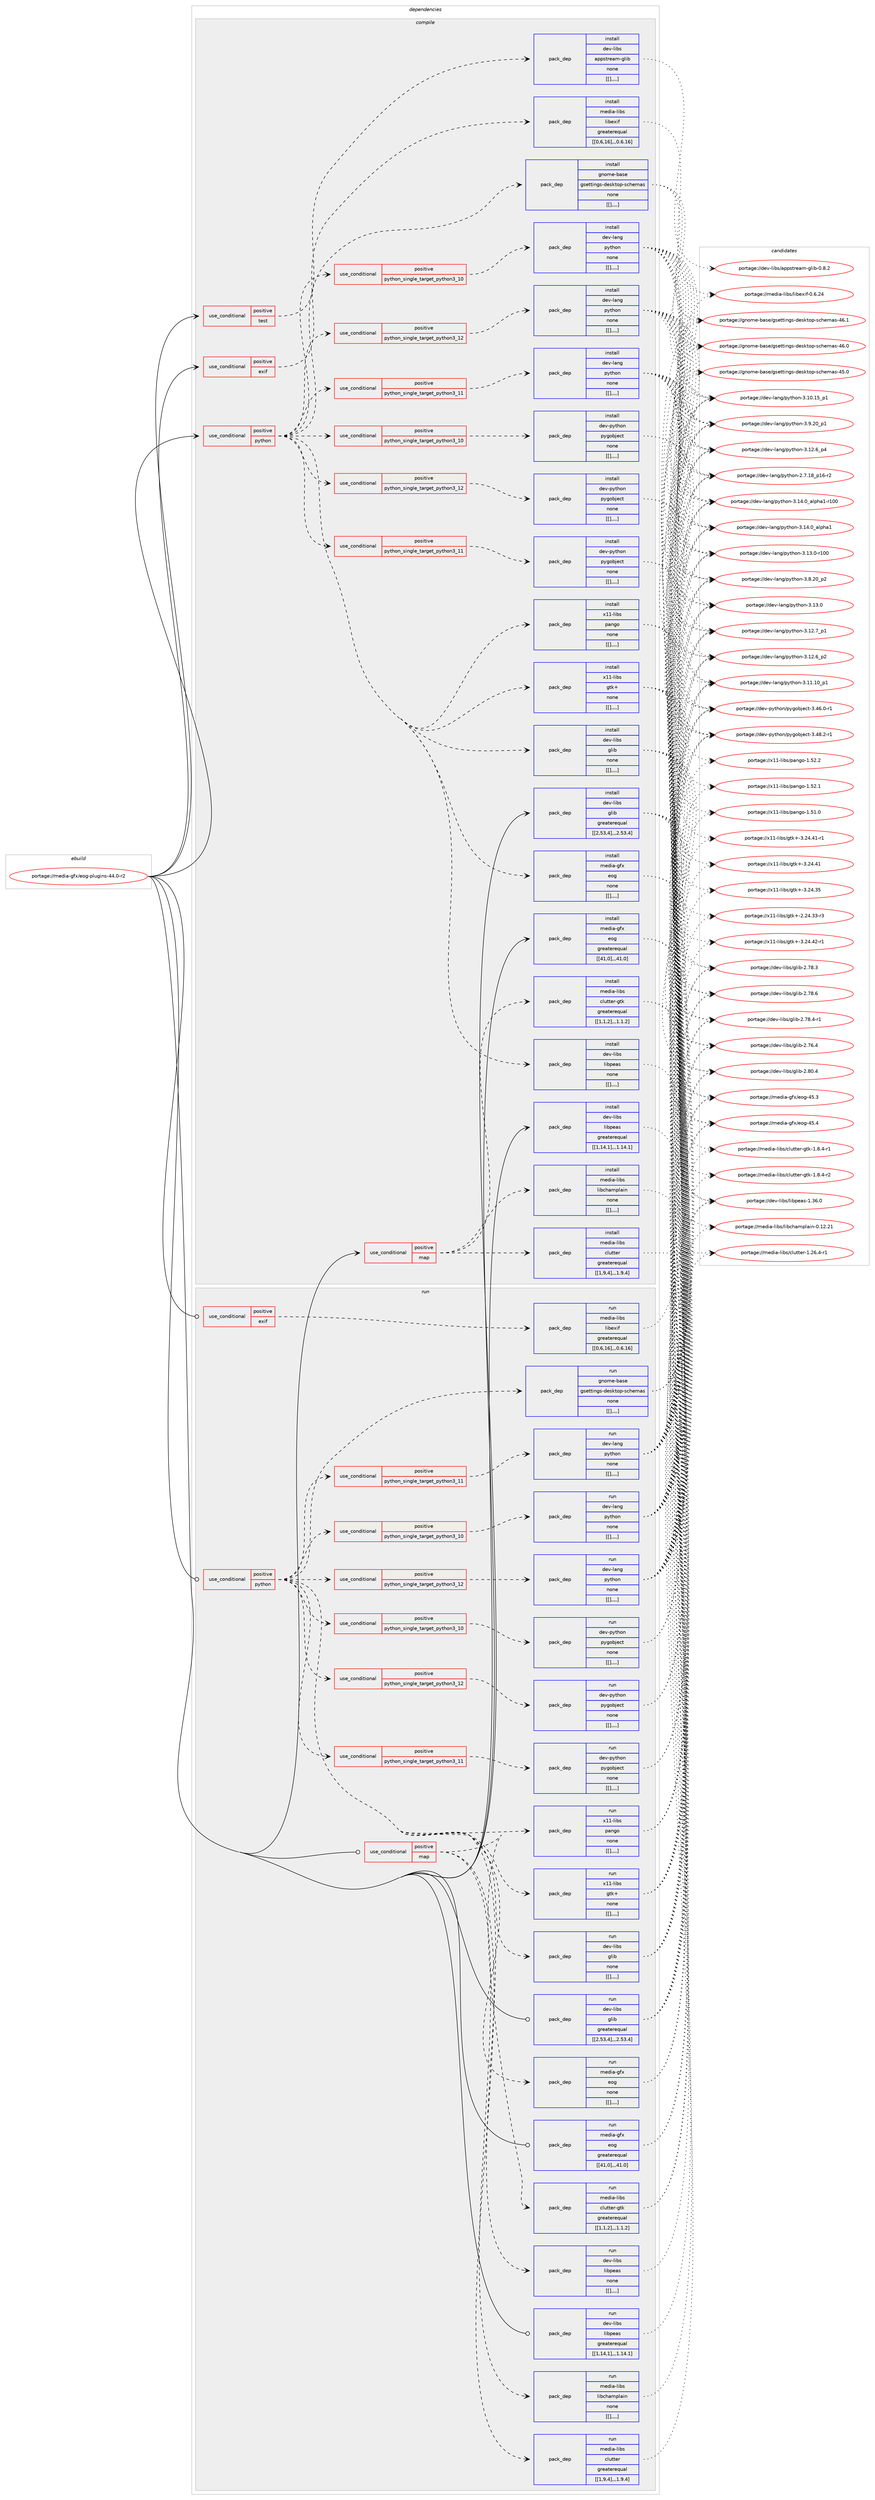 digraph prolog {

# *************
# Graph options
# *************

newrank=true;
concentrate=true;
compound=true;
graph [rankdir=LR,fontname=Helvetica,fontsize=10,ranksep=1.5];#, ranksep=2.5, nodesep=0.2];
edge  [arrowhead=vee];
node  [fontname=Helvetica,fontsize=10];

# **********
# The ebuild
# **********

subgraph cluster_leftcol {
color=gray;
label=<<i>ebuild</i>>;
id [label="portage://media-gfx/eog-plugins-44.0-r2", color=red, width=4, href="../media-gfx/eog-plugins-44.0-r2.svg"];
}

# ****************
# The dependencies
# ****************

subgraph cluster_midcol {
color=gray;
label=<<i>dependencies</i>>;
subgraph cluster_compile {
fillcolor="#eeeeee";
style=filled;
label=<<i>compile</i>>;
subgraph cond76686 {
dependency304695 [label=<<TABLE BORDER="0" CELLBORDER="1" CELLSPACING="0" CELLPADDING="4"><TR><TD ROWSPAN="3" CELLPADDING="10">use_conditional</TD></TR><TR><TD>positive</TD></TR><TR><TD>exif</TD></TR></TABLE>>, shape=none, color=red];
subgraph pack225397 {
dependency304697 [label=<<TABLE BORDER="0" CELLBORDER="1" CELLSPACING="0" CELLPADDING="4" WIDTH="220"><TR><TD ROWSPAN="6" CELLPADDING="30">pack_dep</TD></TR><TR><TD WIDTH="110">install</TD></TR><TR><TD>media-libs</TD></TR><TR><TD>libexif</TD></TR><TR><TD>greaterequal</TD></TR><TR><TD>[[0,6,16],,,0.6.16]</TD></TR></TABLE>>, shape=none, color=blue];
}
dependency304695:e -> dependency304697:w [weight=20,style="dashed",arrowhead="vee"];
}
id:e -> dependency304695:w [weight=20,style="solid",arrowhead="vee"];
subgraph cond76704 {
dependency304765 [label=<<TABLE BORDER="0" CELLBORDER="1" CELLSPACING="0" CELLPADDING="4"><TR><TD ROWSPAN="3" CELLPADDING="10">use_conditional</TD></TR><TR><TD>positive</TD></TR><TR><TD>map</TD></TR></TABLE>>, shape=none, color=red];
subgraph pack225470 {
dependency304836 [label=<<TABLE BORDER="0" CELLBORDER="1" CELLSPACING="0" CELLPADDING="4" WIDTH="220"><TR><TD ROWSPAN="6" CELLPADDING="30">pack_dep</TD></TR><TR><TD WIDTH="110">install</TD></TR><TR><TD>media-libs</TD></TR><TR><TD>libchamplain</TD></TR><TR><TD>none</TD></TR><TR><TD>[[],,,,]</TD></TR></TABLE>>, shape=none, color=blue];
}
dependency304765:e -> dependency304836:w [weight=20,style="dashed",arrowhead="vee"];
subgraph pack225538 {
dependency304887 [label=<<TABLE BORDER="0" CELLBORDER="1" CELLSPACING="0" CELLPADDING="4" WIDTH="220"><TR><TD ROWSPAN="6" CELLPADDING="30">pack_dep</TD></TR><TR><TD WIDTH="110">install</TD></TR><TR><TD>media-libs</TD></TR><TR><TD>clutter</TD></TR><TR><TD>greaterequal</TD></TR><TR><TD>[[1,9,4],,,1.9.4]</TD></TR></TABLE>>, shape=none, color=blue];
}
dependency304765:e -> dependency304887:w [weight=20,style="dashed",arrowhead="vee"];
subgraph pack225556 {
dependency304912 [label=<<TABLE BORDER="0" CELLBORDER="1" CELLSPACING="0" CELLPADDING="4" WIDTH="220"><TR><TD ROWSPAN="6" CELLPADDING="30">pack_dep</TD></TR><TR><TD WIDTH="110">install</TD></TR><TR><TD>media-libs</TD></TR><TR><TD>clutter-gtk</TD></TR><TR><TD>greaterequal</TD></TR><TR><TD>[[1,1,2],,,1.1.2]</TD></TR></TABLE>>, shape=none, color=blue];
}
dependency304765:e -> dependency304912:w [weight=20,style="dashed",arrowhead="vee"];
}
id:e -> dependency304765:w [weight=20,style="solid",arrowhead="vee"];
subgraph cond76773 {
dependency305009 [label=<<TABLE BORDER="0" CELLBORDER="1" CELLSPACING="0" CELLPADDING="4"><TR><TD ROWSPAN="3" CELLPADDING="10">use_conditional</TD></TR><TR><TD>positive</TD></TR><TR><TD>python</TD></TR></TABLE>>, shape=none, color=red];
subgraph cond76817 {
dependency305181 [label=<<TABLE BORDER="0" CELLBORDER="1" CELLSPACING="0" CELLPADDING="4"><TR><TD ROWSPAN="3" CELLPADDING="10">use_conditional</TD></TR><TR><TD>positive</TD></TR><TR><TD>python_single_target_python3_10</TD></TR></TABLE>>, shape=none, color=red];
subgraph pack225754 {
dependency305208 [label=<<TABLE BORDER="0" CELLBORDER="1" CELLSPACING="0" CELLPADDING="4" WIDTH="220"><TR><TD ROWSPAN="6" CELLPADDING="30">pack_dep</TD></TR><TR><TD WIDTH="110">install</TD></TR><TR><TD>dev-lang</TD></TR><TR><TD>python</TD></TR><TR><TD>none</TD></TR><TR><TD>[[],,,,]</TD></TR></TABLE>>, shape=none, color=blue];
}
dependency305181:e -> dependency305208:w [weight=20,style="dashed",arrowhead="vee"];
}
dependency305009:e -> dependency305181:w [weight=20,style="dashed",arrowhead="vee"];
subgraph cond76849 {
dependency305261 [label=<<TABLE BORDER="0" CELLBORDER="1" CELLSPACING="0" CELLPADDING="4"><TR><TD ROWSPAN="3" CELLPADDING="10">use_conditional</TD></TR><TR><TD>positive</TD></TR><TR><TD>python_single_target_python3_11</TD></TR></TABLE>>, shape=none, color=red];
subgraph pack225827 {
dependency305297 [label=<<TABLE BORDER="0" CELLBORDER="1" CELLSPACING="0" CELLPADDING="4" WIDTH="220"><TR><TD ROWSPAN="6" CELLPADDING="30">pack_dep</TD></TR><TR><TD WIDTH="110">install</TD></TR><TR><TD>dev-lang</TD></TR><TR><TD>python</TD></TR><TR><TD>none</TD></TR><TR><TD>[[],,,,]</TD></TR></TABLE>>, shape=none, color=blue];
}
dependency305261:e -> dependency305297:w [weight=20,style="dashed",arrowhead="vee"];
}
dependency305009:e -> dependency305261:w [weight=20,style="dashed",arrowhead="vee"];
subgraph cond76871 {
dependency305306 [label=<<TABLE BORDER="0" CELLBORDER="1" CELLSPACING="0" CELLPADDING="4"><TR><TD ROWSPAN="3" CELLPADDING="10">use_conditional</TD></TR><TR><TD>positive</TD></TR><TR><TD>python_single_target_python3_12</TD></TR></TABLE>>, shape=none, color=red];
subgraph pack225886 {
dependency305386 [label=<<TABLE BORDER="0" CELLBORDER="1" CELLSPACING="0" CELLPADDING="4" WIDTH="220"><TR><TD ROWSPAN="6" CELLPADDING="30">pack_dep</TD></TR><TR><TD WIDTH="110">install</TD></TR><TR><TD>dev-lang</TD></TR><TR><TD>python</TD></TR><TR><TD>none</TD></TR><TR><TD>[[],,,,]</TD></TR></TABLE>>, shape=none, color=blue];
}
dependency305306:e -> dependency305386:w [weight=20,style="dashed",arrowhead="vee"];
}
dependency305009:e -> dependency305306:w [weight=20,style="dashed",arrowhead="vee"];
subgraph pack225900 {
dependency305416 [label=<<TABLE BORDER="0" CELLBORDER="1" CELLSPACING="0" CELLPADDING="4" WIDTH="220"><TR><TD ROWSPAN="6" CELLPADDING="30">pack_dep</TD></TR><TR><TD WIDTH="110">install</TD></TR><TR><TD>dev-libs</TD></TR><TR><TD>glib</TD></TR><TR><TD>none</TD></TR><TR><TD>[[],,,,]</TD></TR></TABLE>>, shape=none, color=blue];
}
dependency305009:e -> dependency305416:w [weight=20,style="dashed",arrowhead="vee"];
subgraph pack225943 {
dependency305492 [label=<<TABLE BORDER="0" CELLBORDER="1" CELLSPACING="0" CELLPADDING="4" WIDTH="220"><TR><TD ROWSPAN="6" CELLPADDING="30">pack_dep</TD></TR><TR><TD WIDTH="110">install</TD></TR><TR><TD>dev-libs</TD></TR><TR><TD>libpeas</TD></TR><TR><TD>none</TD></TR><TR><TD>[[],,,,]</TD></TR></TABLE>>, shape=none, color=blue];
}
dependency305009:e -> dependency305492:w [weight=20,style="dashed",arrowhead="vee"];
subgraph cond76921 {
dependency305495 [label=<<TABLE BORDER="0" CELLBORDER="1" CELLSPACING="0" CELLPADDING="4"><TR><TD ROWSPAN="3" CELLPADDING="10">use_conditional</TD></TR><TR><TD>positive</TD></TR><TR><TD>python_single_target_python3_10</TD></TR></TABLE>>, shape=none, color=red];
subgraph pack225980 {
dependency305500 [label=<<TABLE BORDER="0" CELLBORDER="1" CELLSPACING="0" CELLPADDING="4" WIDTH="220"><TR><TD ROWSPAN="6" CELLPADDING="30">pack_dep</TD></TR><TR><TD WIDTH="110">install</TD></TR><TR><TD>dev-python</TD></TR><TR><TD>pygobject</TD></TR><TR><TD>none</TD></TR><TR><TD>[[],,,,]</TD></TR></TABLE>>, shape=none, color=blue];
}
dependency305495:e -> dependency305500:w [weight=20,style="dashed",arrowhead="vee"];
}
dependency305009:e -> dependency305495:w [weight=20,style="dashed",arrowhead="vee"];
subgraph cond76923 {
dependency305506 [label=<<TABLE BORDER="0" CELLBORDER="1" CELLSPACING="0" CELLPADDING="4"><TR><TD ROWSPAN="3" CELLPADDING="10">use_conditional</TD></TR><TR><TD>positive</TD></TR><TR><TD>python_single_target_python3_11</TD></TR></TABLE>>, shape=none, color=red];
subgraph pack226057 {
dependency305681 [label=<<TABLE BORDER="0" CELLBORDER="1" CELLSPACING="0" CELLPADDING="4" WIDTH="220"><TR><TD ROWSPAN="6" CELLPADDING="30">pack_dep</TD></TR><TR><TD WIDTH="110">install</TD></TR><TR><TD>dev-python</TD></TR><TR><TD>pygobject</TD></TR><TR><TD>none</TD></TR><TR><TD>[[],,,,]</TD></TR></TABLE>>, shape=none, color=blue];
}
dependency305506:e -> dependency305681:w [weight=20,style="dashed",arrowhead="vee"];
}
dependency305009:e -> dependency305506:w [weight=20,style="dashed",arrowhead="vee"];
subgraph cond76983 {
dependency305713 [label=<<TABLE BORDER="0" CELLBORDER="1" CELLSPACING="0" CELLPADDING="4"><TR><TD ROWSPAN="3" CELLPADDING="10">use_conditional</TD></TR><TR><TD>positive</TD></TR><TR><TD>python_single_target_python3_12</TD></TR></TABLE>>, shape=none, color=red];
subgraph pack226136 {
dependency305716 [label=<<TABLE BORDER="0" CELLBORDER="1" CELLSPACING="0" CELLPADDING="4" WIDTH="220"><TR><TD ROWSPAN="6" CELLPADDING="30">pack_dep</TD></TR><TR><TD WIDTH="110">install</TD></TR><TR><TD>dev-python</TD></TR><TR><TD>pygobject</TD></TR><TR><TD>none</TD></TR><TR><TD>[[],,,,]</TD></TR></TABLE>>, shape=none, color=blue];
}
dependency305713:e -> dependency305716:w [weight=20,style="dashed",arrowhead="vee"];
}
dependency305009:e -> dependency305713:w [weight=20,style="dashed",arrowhead="vee"];
subgraph pack226143 {
dependency305763 [label=<<TABLE BORDER="0" CELLBORDER="1" CELLSPACING="0" CELLPADDING="4" WIDTH="220"><TR><TD ROWSPAN="6" CELLPADDING="30">pack_dep</TD></TR><TR><TD WIDTH="110">install</TD></TR><TR><TD>gnome-base</TD></TR><TR><TD>gsettings-desktop-schemas</TD></TR><TR><TD>none</TD></TR><TR><TD>[[],,,,]</TD></TR></TABLE>>, shape=none, color=blue];
}
dependency305009:e -> dependency305763:w [weight=20,style="dashed",arrowhead="vee"];
subgraph pack226242 {
dependency305848 [label=<<TABLE BORDER="0" CELLBORDER="1" CELLSPACING="0" CELLPADDING="4" WIDTH="220"><TR><TD ROWSPAN="6" CELLPADDING="30">pack_dep</TD></TR><TR><TD WIDTH="110">install</TD></TR><TR><TD>media-gfx</TD></TR><TR><TD>eog</TD></TR><TR><TD>none</TD></TR><TR><TD>[[],,,,]</TD></TR></TABLE>>, shape=none, color=blue];
}
dependency305009:e -> dependency305848:w [weight=20,style="dashed",arrowhead="vee"];
subgraph pack226246 {
dependency305853 [label=<<TABLE BORDER="0" CELLBORDER="1" CELLSPACING="0" CELLPADDING="4" WIDTH="220"><TR><TD ROWSPAN="6" CELLPADDING="30">pack_dep</TD></TR><TR><TD WIDTH="110">install</TD></TR><TR><TD>x11-libs</TD></TR><TR><TD>gtk+</TD></TR><TR><TD>none</TD></TR><TR><TD>[[],,,,]</TD></TR></TABLE>>, shape=none, color=blue];
}
dependency305009:e -> dependency305853:w [weight=20,style="dashed",arrowhead="vee"];
subgraph pack226249 {
dependency305857 [label=<<TABLE BORDER="0" CELLBORDER="1" CELLSPACING="0" CELLPADDING="4" WIDTH="220"><TR><TD ROWSPAN="6" CELLPADDING="30">pack_dep</TD></TR><TR><TD WIDTH="110">install</TD></TR><TR><TD>x11-libs</TD></TR><TR><TD>pango</TD></TR><TR><TD>none</TD></TR><TR><TD>[[],,,,]</TD></TR></TABLE>>, shape=none, color=blue];
}
dependency305009:e -> dependency305857:w [weight=20,style="dashed",arrowhead="vee"];
}
id:e -> dependency305009:w [weight=20,style="solid",arrowhead="vee"];
subgraph cond77035 {
dependency305924 [label=<<TABLE BORDER="0" CELLBORDER="1" CELLSPACING="0" CELLPADDING="4"><TR><TD ROWSPAN="3" CELLPADDING="10">use_conditional</TD></TR><TR><TD>positive</TD></TR><TR><TD>test</TD></TR></TABLE>>, shape=none, color=red];
subgraph pack226329 {
dependency305996 [label=<<TABLE BORDER="0" CELLBORDER="1" CELLSPACING="0" CELLPADDING="4" WIDTH="220"><TR><TD ROWSPAN="6" CELLPADDING="30">pack_dep</TD></TR><TR><TD WIDTH="110">install</TD></TR><TR><TD>dev-libs</TD></TR><TR><TD>appstream-glib</TD></TR><TR><TD>none</TD></TR><TR><TD>[[],,,,]</TD></TR></TABLE>>, shape=none, color=blue];
}
dependency305924:e -> dependency305996:w [weight=20,style="dashed",arrowhead="vee"];
}
id:e -> dependency305924:w [weight=20,style="solid",arrowhead="vee"];
subgraph pack226351 {
dependency306078 [label=<<TABLE BORDER="0" CELLBORDER="1" CELLSPACING="0" CELLPADDING="4" WIDTH="220"><TR><TD ROWSPAN="6" CELLPADDING="30">pack_dep</TD></TR><TR><TD WIDTH="110">install</TD></TR><TR><TD>dev-libs</TD></TR><TR><TD>glib</TD></TR><TR><TD>greaterequal</TD></TR><TR><TD>[[2,53,4],,,2.53.4]</TD></TR></TABLE>>, shape=none, color=blue];
}
id:e -> dependency306078:w [weight=20,style="solid",arrowhead="vee"];
subgraph pack226429 {
dependency306158 [label=<<TABLE BORDER="0" CELLBORDER="1" CELLSPACING="0" CELLPADDING="4" WIDTH="220"><TR><TD ROWSPAN="6" CELLPADDING="30">pack_dep</TD></TR><TR><TD WIDTH="110">install</TD></TR><TR><TD>dev-libs</TD></TR><TR><TD>libpeas</TD></TR><TR><TD>greaterequal</TD></TR><TR><TD>[[1,14,1],,,1.14.1]</TD></TR></TABLE>>, shape=none, color=blue];
}
id:e -> dependency306158:w [weight=20,style="solid",arrowhead="vee"];
subgraph pack226470 {
dependency306163 [label=<<TABLE BORDER="0" CELLBORDER="1" CELLSPACING="0" CELLPADDING="4" WIDTH="220"><TR><TD ROWSPAN="6" CELLPADDING="30">pack_dep</TD></TR><TR><TD WIDTH="110">install</TD></TR><TR><TD>media-gfx</TD></TR><TR><TD>eog</TD></TR><TR><TD>greaterequal</TD></TR><TR><TD>[[41,0],,,41.0]</TD></TR></TABLE>>, shape=none, color=blue];
}
id:e -> dependency306163:w [weight=20,style="solid",arrowhead="vee"];
}
subgraph cluster_compileandrun {
fillcolor="#eeeeee";
style=filled;
label=<<i>compile and run</i>>;
}
subgraph cluster_run {
fillcolor="#eeeeee";
style=filled;
label=<<i>run</i>>;
subgraph cond77095 {
dependency306254 [label=<<TABLE BORDER="0" CELLBORDER="1" CELLSPACING="0" CELLPADDING="4"><TR><TD ROWSPAN="3" CELLPADDING="10">use_conditional</TD></TR><TR><TD>positive</TD></TR><TR><TD>exif</TD></TR></TABLE>>, shape=none, color=red];
subgraph pack226548 {
dependency306258 [label=<<TABLE BORDER="0" CELLBORDER="1" CELLSPACING="0" CELLPADDING="4" WIDTH="220"><TR><TD ROWSPAN="6" CELLPADDING="30">pack_dep</TD></TR><TR><TD WIDTH="110">run</TD></TR><TR><TD>media-libs</TD></TR><TR><TD>libexif</TD></TR><TR><TD>greaterequal</TD></TR><TR><TD>[[0,6,16],,,0.6.16]</TD></TR></TABLE>>, shape=none, color=blue];
}
dependency306254:e -> dependency306258:w [weight=20,style="dashed",arrowhead="vee"];
}
id:e -> dependency306254:w [weight=20,style="solid",arrowhead="odot"];
subgraph cond77127 {
dependency306307 [label=<<TABLE BORDER="0" CELLBORDER="1" CELLSPACING="0" CELLPADDING="4"><TR><TD ROWSPAN="3" CELLPADDING="10">use_conditional</TD></TR><TR><TD>positive</TD></TR><TR><TD>map</TD></TR></TABLE>>, shape=none, color=red];
subgraph pack226582 {
dependency306310 [label=<<TABLE BORDER="0" CELLBORDER="1" CELLSPACING="0" CELLPADDING="4" WIDTH="220"><TR><TD ROWSPAN="6" CELLPADDING="30">pack_dep</TD></TR><TR><TD WIDTH="110">run</TD></TR><TR><TD>media-libs</TD></TR><TR><TD>libchamplain</TD></TR><TR><TD>none</TD></TR><TR><TD>[[],,,,]</TD></TR></TABLE>>, shape=none, color=blue];
}
dependency306307:e -> dependency306310:w [weight=20,style="dashed",arrowhead="vee"];
subgraph pack226585 {
dependency306365 [label=<<TABLE BORDER="0" CELLBORDER="1" CELLSPACING="0" CELLPADDING="4" WIDTH="220"><TR><TD ROWSPAN="6" CELLPADDING="30">pack_dep</TD></TR><TR><TD WIDTH="110">run</TD></TR><TR><TD>media-libs</TD></TR><TR><TD>clutter</TD></TR><TR><TD>greaterequal</TD></TR><TR><TD>[[1,9,4],,,1.9.4]</TD></TR></TABLE>>, shape=none, color=blue];
}
dependency306307:e -> dependency306365:w [weight=20,style="dashed",arrowhead="vee"];
subgraph pack226641 {
dependency306386 [label=<<TABLE BORDER="0" CELLBORDER="1" CELLSPACING="0" CELLPADDING="4" WIDTH="220"><TR><TD ROWSPAN="6" CELLPADDING="30">pack_dep</TD></TR><TR><TD WIDTH="110">run</TD></TR><TR><TD>media-libs</TD></TR><TR><TD>clutter-gtk</TD></TR><TR><TD>greaterequal</TD></TR><TR><TD>[[1,1,2],,,1.1.2]</TD></TR></TABLE>>, shape=none, color=blue];
}
dependency306307:e -> dependency306386:w [weight=20,style="dashed",arrowhead="vee"];
}
id:e -> dependency306307:w [weight=20,style="solid",arrowhead="odot"];
subgraph cond77150 {
dependency306406 [label=<<TABLE BORDER="0" CELLBORDER="1" CELLSPACING="0" CELLPADDING="4"><TR><TD ROWSPAN="3" CELLPADDING="10">use_conditional</TD></TR><TR><TD>positive</TD></TR><TR><TD>python</TD></TR></TABLE>>, shape=none, color=red];
subgraph cond77156 {
dependency306468 [label=<<TABLE BORDER="0" CELLBORDER="1" CELLSPACING="0" CELLPADDING="4"><TR><TD ROWSPAN="3" CELLPADDING="10">use_conditional</TD></TR><TR><TD>positive</TD></TR><TR><TD>python_single_target_python3_10</TD></TR></TABLE>>, shape=none, color=red];
subgraph pack226723 {
dependency306506 [label=<<TABLE BORDER="0" CELLBORDER="1" CELLSPACING="0" CELLPADDING="4" WIDTH="220"><TR><TD ROWSPAN="6" CELLPADDING="30">pack_dep</TD></TR><TR><TD WIDTH="110">run</TD></TR><TR><TD>dev-lang</TD></TR><TR><TD>python</TD></TR><TR><TD>none</TD></TR><TR><TD>[[],,,,]</TD></TR></TABLE>>, shape=none, color=blue];
}
dependency306468:e -> dependency306506:w [weight=20,style="dashed",arrowhead="vee"];
}
dependency306406:e -> dependency306468:w [weight=20,style="dashed",arrowhead="vee"];
subgraph cond77186 {
dependency306527 [label=<<TABLE BORDER="0" CELLBORDER="1" CELLSPACING="0" CELLPADDING="4"><TR><TD ROWSPAN="3" CELLPADDING="10">use_conditional</TD></TR><TR><TD>positive</TD></TR><TR><TD>python_single_target_python3_11</TD></TR></TABLE>>, shape=none, color=red];
subgraph pack226739 {
dependency306547 [label=<<TABLE BORDER="0" CELLBORDER="1" CELLSPACING="0" CELLPADDING="4" WIDTH="220"><TR><TD ROWSPAN="6" CELLPADDING="30">pack_dep</TD></TR><TR><TD WIDTH="110">run</TD></TR><TR><TD>dev-lang</TD></TR><TR><TD>python</TD></TR><TR><TD>none</TD></TR><TR><TD>[[],,,,]</TD></TR></TABLE>>, shape=none, color=blue];
}
dependency306527:e -> dependency306547:w [weight=20,style="dashed",arrowhead="vee"];
}
dependency306406:e -> dependency306527:w [weight=20,style="dashed",arrowhead="vee"];
subgraph cond77226 {
dependency306658 [label=<<TABLE BORDER="0" CELLBORDER="1" CELLSPACING="0" CELLPADDING="4"><TR><TD ROWSPAN="3" CELLPADDING="10">use_conditional</TD></TR><TR><TD>positive</TD></TR><TR><TD>python_single_target_python3_12</TD></TR></TABLE>>, shape=none, color=red];
subgraph pack226823 {
dependency306660 [label=<<TABLE BORDER="0" CELLBORDER="1" CELLSPACING="0" CELLPADDING="4" WIDTH="220"><TR><TD ROWSPAN="6" CELLPADDING="30">pack_dep</TD></TR><TR><TD WIDTH="110">run</TD></TR><TR><TD>dev-lang</TD></TR><TR><TD>python</TD></TR><TR><TD>none</TD></TR><TR><TD>[[],,,,]</TD></TR></TABLE>>, shape=none, color=blue];
}
dependency306658:e -> dependency306660:w [weight=20,style="dashed",arrowhead="vee"];
}
dependency306406:e -> dependency306658:w [weight=20,style="dashed",arrowhead="vee"];
subgraph pack226824 {
dependency306662 [label=<<TABLE BORDER="0" CELLBORDER="1" CELLSPACING="0" CELLPADDING="4" WIDTH="220"><TR><TD ROWSPAN="6" CELLPADDING="30">pack_dep</TD></TR><TR><TD WIDTH="110">run</TD></TR><TR><TD>dev-libs</TD></TR><TR><TD>glib</TD></TR><TR><TD>none</TD></TR><TR><TD>[[],,,,]</TD></TR></TABLE>>, shape=none, color=blue];
}
dependency306406:e -> dependency306662:w [weight=20,style="dashed",arrowhead="vee"];
subgraph pack226825 {
dependency306696 [label=<<TABLE BORDER="0" CELLBORDER="1" CELLSPACING="0" CELLPADDING="4" WIDTH="220"><TR><TD ROWSPAN="6" CELLPADDING="30">pack_dep</TD></TR><TR><TD WIDTH="110">run</TD></TR><TR><TD>dev-libs</TD></TR><TR><TD>libpeas</TD></TR><TR><TD>none</TD></TR><TR><TD>[[],,,,]</TD></TR></TABLE>>, shape=none, color=blue];
}
dependency306406:e -> dependency306696:w [weight=20,style="dashed",arrowhead="vee"];
subgraph cond77254 {
dependency306718 [label=<<TABLE BORDER="0" CELLBORDER="1" CELLSPACING="0" CELLPADDING="4"><TR><TD ROWSPAN="3" CELLPADDING="10">use_conditional</TD></TR><TR><TD>positive</TD></TR><TR><TD>python_single_target_python3_10</TD></TR></TABLE>>, shape=none, color=red];
subgraph pack226887 {
dependency306758 [label=<<TABLE BORDER="0" CELLBORDER="1" CELLSPACING="0" CELLPADDING="4" WIDTH="220"><TR><TD ROWSPAN="6" CELLPADDING="30">pack_dep</TD></TR><TR><TD WIDTH="110">run</TD></TR><TR><TD>dev-python</TD></TR><TR><TD>pygobject</TD></TR><TR><TD>none</TD></TR><TR><TD>[[],,,,]</TD></TR></TABLE>>, shape=none, color=blue];
}
dependency306718:e -> dependency306758:w [weight=20,style="dashed",arrowhead="vee"];
}
dependency306406:e -> dependency306718:w [weight=20,style="dashed",arrowhead="vee"];
subgraph cond77279 {
dependency306778 [label=<<TABLE BORDER="0" CELLBORDER="1" CELLSPACING="0" CELLPADDING="4"><TR><TD ROWSPAN="3" CELLPADDING="10">use_conditional</TD></TR><TR><TD>positive</TD></TR><TR><TD>python_single_target_python3_11</TD></TR></TABLE>>, shape=none, color=red];
subgraph pack226902 {
dependency306802 [label=<<TABLE BORDER="0" CELLBORDER="1" CELLSPACING="0" CELLPADDING="4" WIDTH="220"><TR><TD ROWSPAN="6" CELLPADDING="30">pack_dep</TD></TR><TR><TD WIDTH="110">run</TD></TR><TR><TD>dev-python</TD></TR><TR><TD>pygobject</TD></TR><TR><TD>none</TD></TR><TR><TD>[[],,,,]</TD></TR></TABLE>>, shape=none, color=blue];
}
dependency306778:e -> dependency306802:w [weight=20,style="dashed",arrowhead="vee"];
}
dependency306406:e -> dependency306778:w [weight=20,style="dashed",arrowhead="vee"];
subgraph cond77302 {
dependency306865 [label=<<TABLE BORDER="0" CELLBORDER="1" CELLSPACING="0" CELLPADDING="4"><TR><TD ROWSPAN="3" CELLPADDING="10">use_conditional</TD></TR><TR><TD>positive</TD></TR><TR><TD>python_single_target_python3_12</TD></TR></TABLE>>, shape=none, color=red];
subgraph pack226980 {
dependency306908 [label=<<TABLE BORDER="0" CELLBORDER="1" CELLSPACING="0" CELLPADDING="4" WIDTH="220"><TR><TD ROWSPAN="6" CELLPADDING="30">pack_dep</TD></TR><TR><TD WIDTH="110">run</TD></TR><TR><TD>dev-python</TD></TR><TR><TD>pygobject</TD></TR><TR><TD>none</TD></TR><TR><TD>[[],,,,]</TD></TR></TABLE>>, shape=none, color=blue];
}
dependency306865:e -> dependency306908:w [weight=20,style="dashed",arrowhead="vee"];
}
dependency306406:e -> dependency306865:w [weight=20,style="dashed",arrowhead="vee"];
subgraph pack226984 {
dependency306912 [label=<<TABLE BORDER="0" CELLBORDER="1" CELLSPACING="0" CELLPADDING="4" WIDTH="220"><TR><TD ROWSPAN="6" CELLPADDING="30">pack_dep</TD></TR><TR><TD WIDTH="110">run</TD></TR><TR><TD>gnome-base</TD></TR><TR><TD>gsettings-desktop-schemas</TD></TR><TR><TD>none</TD></TR><TR><TD>[[],,,,]</TD></TR></TABLE>>, shape=none, color=blue];
}
dependency306406:e -> dependency306912:w [weight=20,style="dashed",arrowhead="vee"];
subgraph pack226989 {
dependency306915 [label=<<TABLE BORDER="0" CELLBORDER="1" CELLSPACING="0" CELLPADDING="4" WIDTH="220"><TR><TD ROWSPAN="6" CELLPADDING="30">pack_dep</TD></TR><TR><TD WIDTH="110">run</TD></TR><TR><TD>media-gfx</TD></TR><TR><TD>eog</TD></TR><TR><TD>none</TD></TR><TR><TD>[[],,,,]</TD></TR></TABLE>>, shape=none, color=blue];
}
dependency306406:e -> dependency306915:w [weight=20,style="dashed",arrowhead="vee"];
subgraph pack227007 {
dependency306942 [label=<<TABLE BORDER="0" CELLBORDER="1" CELLSPACING="0" CELLPADDING="4" WIDTH="220"><TR><TD ROWSPAN="6" CELLPADDING="30">pack_dep</TD></TR><TR><TD WIDTH="110">run</TD></TR><TR><TD>x11-libs</TD></TR><TR><TD>gtk+</TD></TR><TR><TD>none</TD></TR><TR><TD>[[],,,,]</TD></TR></TABLE>>, shape=none, color=blue];
}
dependency306406:e -> dependency306942:w [weight=20,style="dashed",arrowhead="vee"];
subgraph pack227013 {
dependency306969 [label=<<TABLE BORDER="0" CELLBORDER="1" CELLSPACING="0" CELLPADDING="4" WIDTH="220"><TR><TD ROWSPAN="6" CELLPADDING="30">pack_dep</TD></TR><TR><TD WIDTH="110">run</TD></TR><TR><TD>x11-libs</TD></TR><TR><TD>pango</TD></TR><TR><TD>none</TD></TR><TR><TD>[[],,,,]</TD></TR></TABLE>>, shape=none, color=blue];
}
dependency306406:e -> dependency306969:w [weight=20,style="dashed",arrowhead="vee"];
}
id:e -> dependency306406:w [weight=20,style="solid",arrowhead="odot"];
subgraph pack227041 {
dependency307021 [label=<<TABLE BORDER="0" CELLBORDER="1" CELLSPACING="0" CELLPADDING="4" WIDTH="220"><TR><TD ROWSPAN="6" CELLPADDING="30">pack_dep</TD></TR><TR><TD WIDTH="110">run</TD></TR><TR><TD>dev-libs</TD></TR><TR><TD>glib</TD></TR><TR><TD>greaterequal</TD></TR><TR><TD>[[2,53,4],,,2.53.4]</TD></TR></TABLE>>, shape=none, color=blue];
}
id:e -> dependency307021:w [weight=20,style="solid",arrowhead="odot"];
subgraph pack227063 {
dependency307173 [label=<<TABLE BORDER="0" CELLBORDER="1" CELLSPACING="0" CELLPADDING="4" WIDTH="220"><TR><TD ROWSPAN="6" CELLPADDING="30">pack_dep</TD></TR><TR><TD WIDTH="110">run</TD></TR><TR><TD>dev-libs</TD></TR><TR><TD>libpeas</TD></TR><TR><TD>greaterequal</TD></TR><TR><TD>[[1,14,1],,,1.14.1]</TD></TR></TABLE>>, shape=none, color=blue];
}
id:e -> dependency307173:w [weight=20,style="solid",arrowhead="odot"];
subgraph pack227173 {
dependency307219 [label=<<TABLE BORDER="0" CELLBORDER="1" CELLSPACING="0" CELLPADDING="4" WIDTH="220"><TR><TD ROWSPAN="6" CELLPADDING="30">pack_dep</TD></TR><TR><TD WIDTH="110">run</TD></TR><TR><TD>media-gfx</TD></TR><TR><TD>eog</TD></TR><TR><TD>greaterequal</TD></TR><TR><TD>[[41,0],,,41.0]</TD></TR></TABLE>>, shape=none, color=blue];
}
id:e -> dependency307219:w [weight=20,style="solid",arrowhead="odot"];
}
}

# **************
# The candidates
# **************

subgraph cluster_choices {
rank=same;
color=gray;
label=<<i>candidates</i>>;

subgraph choice225988 {
color=black;
nodesep=1;
choice109101100105974510810598115471081059810112010510245484654465052 [label="portage://media-libs/libexif-0.6.24", color=red, width=4,href="../media-libs/libexif-0.6.24.svg"];
dependency304697:e -> choice109101100105974510810598115471081059810112010510245484654465052:w [style=dotted,weight="100"];
}
subgraph choice225998 {
color=black;
nodesep=1;
choice10910110010597451081059811547108105989910497109112108971051104548464950465049 [label="portage://media-libs/libchamplain-0.12.21", color=red, width=4,href="../media-libs/libchamplain-0.12.21.svg"];
dependency304836:e -> choice10910110010597451081059811547108105989910497109112108971051104548464950465049:w [style=dotted,weight="100"];
}
subgraph choice225999 {
color=black;
nodesep=1;
choice1091011001059745108105981154799108117116116101114454946505446524511449 [label="portage://media-libs/clutter-1.26.4-r1", color=red, width=4,href="../media-libs/clutter-1.26.4-r1.svg"];
dependency304887:e -> choice1091011001059745108105981154799108117116116101114454946505446524511449:w [style=dotted,weight="100"];
}
subgraph choice226009 {
color=black;
nodesep=1;
choice1091011001059745108105981154799108117116116101114451031161074549465646524511450 [label="portage://media-libs/clutter-gtk-1.8.4-r2", color=red, width=4,href="../media-libs/clutter-gtk-1.8.4-r2.svg"];
choice1091011001059745108105981154799108117116116101114451031161074549465646524511449 [label="portage://media-libs/clutter-gtk-1.8.4-r1", color=red, width=4,href="../media-libs/clutter-gtk-1.8.4-r1.svg"];
dependency304912:e -> choice1091011001059745108105981154799108117116116101114451031161074549465646524511450:w [style=dotted,weight="100"];
dependency304912:e -> choice1091011001059745108105981154799108117116116101114451031161074549465646524511449:w [style=dotted,weight="100"];
}
subgraph choice226019 {
color=black;
nodesep=1;
choice100101118451089711010347112121116104111110455146495246489597108112104974945114494848 [label="portage://dev-lang/python-3.14.0_alpha1-r100", color=red, width=4,href="../dev-lang/python-3.14.0_alpha1-r100.svg"];
choice1001011184510897110103471121211161041111104551464952464895971081121049749 [label="portage://dev-lang/python-3.14.0_alpha1", color=red, width=4,href="../dev-lang/python-3.14.0_alpha1.svg"];
choice1001011184510897110103471121211161041111104551464951464845114494848 [label="portage://dev-lang/python-3.13.0-r100", color=red, width=4,href="../dev-lang/python-3.13.0-r100.svg"];
choice10010111845108971101034711212111610411111045514649514648 [label="portage://dev-lang/python-3.13.0", color=red, width=4,href="../dev-lang/python-3.13.0.svg"];
choice100101118451089711010347112121116104111110455146495046559511249 [label="portage://dev-lang/python-3.12.7_p1", color=red, width=4,href="../dev-lang/python-3.12.7_p1.svg"];
choice100101118451089711010347112121116104111110455146495046549511252 [label="portage://dev-lang/python-3.12.6_p4", color=red, width=4,href="../dev-lang/python-3.12.6_p4.svg"];
choice100101118451089711010347112121116104111110455146495046549511250 [label="portage://dev-lang/python-3.12.6_p2", color=red, width=4,href="../dev-lang/python-3.12.6_p2.svg"];
choice10010111845108971101034711212111610411111045514649494649489511249 [label="portage://dev-lang/python-3.11.10_p1", color=red, width=4,href="../dev-lang/python-3.11.10_p1.svg"];
choice10010111845108971101034711212111610411111045514649484649539511249 [label="portage://dev-lang/python-3.10.15_p1", color=red, width=4,href="../dev-lang/python-3.10.15_p1.svg"];
choice100101118451089711010347112121116104111110455146574650489511249 [label="portage://dev-lang/python-3.9.20_p1", color=red, width=4,href="../dev-lang/python-3.9.20_p1.svg"];
choice100101118451089711010347112121116104111110455146564650489511250 [label="portage://dev-lang/python-3.8.20_p2", color=red, width=4,href="../dev-lang/python-3.8.20_p2.svg"];
choice100101118451089711010347112121116104111110455046554649569511249544511450 [label="portage://dev-lang/python-2.7.18_p16-r2", color=red, width=4,href="../dev-lang/python-2.7.18_p16-r2.svg"];
dependency305208:e -> choice100101118451089711010347112121116104111110455146495246489597108112104974945114494848:w [style=dotted,weight="100"];
dependency305208:e -> choice1001011184510897110103471121211161041111104551464952464895971081121049749:w [style=dotted,weight="100"];
dependency305208:e -> choice1001011184510897110103471121211161041111104551464951464845114494848:w [style=dotted,weight="100"];
dependency305208:e -> choice10010111845108971101034711212111610411111045514649514648:w [style=dotted,weight="100"];
dependency305208:e -> choice100101118451089711010347112121116104111110455146495046559511249:w [style=dotted,weight="100"];
dependency305208:e -> choice100101118451089711010347112121116104111110455146495046549511252:w [style=dotted,weight="100"];
dependency305208:e -> choice100101118451089711010347112121116104111110455146495046549511250:w [style=dotted,weight="100"];
dependency305208:e -> choice10010111845108971101034711212111610411111045514649494649489511249:w [style=dotted,weight="100"];
dependency305208:e -> choice10010111845108971101034711212111610411111045514649484649539511249:w [style=dotted,weight="100"];
dependency305208:e -> choice100101118451089711010347112121116104111110455146574650489511249:w [style=dotted,weight="100"];
dependency305208:e -> choice100101118451089711010347112121116104111110455146564650489511250:w [style=dotted,weight="100"];
dependency305208:e -> choice100101118451089711010347112121116104111110455046554649569511249544511450:w [style=dotted,weight="100"];
}
subgraph choice226026 {
color=black;
nodesep=1;
choice100101118451089711010347112121116104111110455146495246489597108112104974945114494848 [label="portage://dev-lang/python-3.14.0_alpha1-r100", color=red, width=4,href="../dev-lang/python-3.14.0_alpha1-r100.svg"];
choice1001011184510897110103471121211161041111104551464952464895971081121049749 [label="portage://dev-lang/python-3.14.0_alpha1", color=red, width=4,href="../dev-lang/python-3.14.0_alpha1.svg"];
choice1001011184510897110103471121211161041111104551464951464845114494848 [label="portage://dev-lang/python-3.13.0-r100", color=red, width=4,href="../dev-lang/python-3.13.0-r100.svg"];
choice10010111845108971101034711212111610411111045514649514648 [label="portage://dev-lang/python-3.13.0", color=red, width=4,href="../dev-lang/python-3.13.0.svg"];
choice100101118451089711010347112121116104111110455146495046559511249 [label="portage://dev-lang/python-3.12.7_p1", color=red, width=4,href="../dev-lang/python-3.12.7_p1.svg"];
choice100101118451089711010347112121116104111110455146495046549511252 [label="portage://dev-lang/python-3.12.6_p4", color=red, width=4,href="../dev-lang/python-3.12.6_p4.svg"];
choice100101118451089711010347112121116104111110455146495046549511250 [label="portage://dev-lang/python-3.12.6_p2", color=red, width=4,href="../dev-lang/python-3.12.6_p2.svg"];
choice10010111845108971101034711212111610411111045514649494649489511249 [label="portage://dev-lang/python-3.11.10_p1", color=red, width=4,href="../dev-lang/python-3.11.10_p1.svg"];
choice10010111845108971101034711212111610411111045514649484649539511249 [label="portage://dev-lang/python-3.10.15_p1", color=red, width=4,href="../dev-lang/python-3.10.15_p1.svg"];
choice100101118451089711010347112121116104111110455146574650489511249 [label="portage://dev-lang/python-3.9.20_p1", color=red, width=4,href="../dev-lang/python-3.9.20_p1.svg"];
choice100101118451089711010347112121116104111110455146564650489511250 [label="portage://dev-lang/python-3.8.20_p2", color=red, width=4,href="../dev-lang/python-3.8.20_p2.svg"];
choice100101118451089711010347112121116104111110455046554649569511249544511450 [label="portage://dev-lang/python-2.7.18_p16-r2", color=red, width=4,href="../dev-lang/python-2.7.18_p16-r2.svg"];
dependency305297:e -> choice100101118451089711010347112121116104111110455146495246489597108112104974945114494848:w [style=dotted,weight="100"];
dependency305297:e -> choice1001011184510897110103471121211161041111104551464952464895971081121049749:w [style=dotted,weight="100"];
dependency305297:e -> choice1001011184510897110103471121211161041111104551464951464845114494848:w [style=dotted,weight="100"];
dependency305297:e -> choice10010111845108971101034711212111610411111045514649514648:w [style=dotted,weight="100"];
dependency305297:e -> choice100101118451089711010347112121116104111110455146495046559511249:w [style=dotted,weight="100"];
dependency305297:e -> choice100101118451089711010347112121116104111110455146495046549511252:w [style=dotted,weight="100"];
dependency305297:e -> choice100101118451089711010347112121116104111110455146495046549511250:w [style=dotted,weight="100"];
dependency305297:e -> choice10010111845108971101034711212111610411111045514649494649489511249:w [style=dotted,weight="100"];
dependency305297:e -> choice10010111845108971101034711212111610411111045514649484649539511249:w [style=dotted,weight="100"];
dependency305297:e -> choice100101118451089711010347112121116104111110455146574650489511249:w [style=dotted,weight="100"];
dependency305297:e -> choice100101118451089711010347112121116104111110455146564650489511250:w [style=dotted,weight="100"];
dependency305297:e -> choice100101118451089711010347112121116104111110455046554649569511249544511450:w [style=dotted,weight="100"];
}
subgraph choice226032 {
color=black;
nodesep=1;
choice100101118451089711010347112121116104111110455146495246489597108112104974945114494848 [label="portage://dev-lang/python-3.14.0_alpha1-r100", color=red, width=4,href="../dev-lang/python-3.14.0_alpha1-r100.svg"];
choice1001011184510897110103471121211161041111104551464952464895971081121049749 [label="portage://dev-lang/python-3.14.0_alpha1", color=red, width=4,href="../dev-lang/python-3.14.0_alpha1.svg"];
choice1001011184510897110103471121211161041111104551464951464845114494848 [label="portage://dev-lang/python-3.13.0-r100", color=red, width=4,href="../dev-lang/python-3.13.0-r100.svg"];
choice10010111845108971101034711212111610411111045514649514648 [label="portage://dev-lang/python-3.13.0", color=red, width=4,href="../dev-lang/python-3.13.0.svg"];
choice100101118451089711010347112121116104111110455146495046559511249 [label="portage://dev-lang/python-3.12.7_p1", color=red, width=4,href="../dev-lang/python-3.12.7_p1.svg"];
choice100101118451089711010347112121116104111110455146495046549511252 [label="portage://dev-lang/python-3.12.6_p4", color=red, width=4,href="../dev-lang/python-3.12.6_p4.svg"];
choice100101118451089711010347112121116104111110455146495046549511250 [label="portage://dev-lang/python-3.12.6_p2", color=red, width=4,href="../dev-lang/python-3.12.6_p2.svg"];
choice10010111845108971101034711212111610411111045514649494649489511249 [label="portage://dev-lang/python-3.11.10_p1", color=red, width=4,href="../dev-lang/python-3.11.10_p1.svg"];
choice10010111845108971101034711212111610411111045514649484649539511249 [label="portage://dev-lang/python-3.10.15_p1", color=red, width=4,href="../dev-lang/python-3.10.15_p1.svg"];
choice100101118451089711010347112121116104111110455146574650489511249 [label="portage://dev-lang/python-3.9.20_p1", color=red, width=4,href="../dev-lang/python-3.9.20_p1.svg"];
choice100101118451089711010347112121116104111110455146564650489511250 [label="portage://dev-lang/python-3.8.20_p2", color=red, width=4,href="../dev-lang/python-3.8.20_p2.svg"];
choice100101118451089711010347112121116104111110455046554649569511249544511450 [label="portage://dev-lang/python-2.7.18_p16-r2", color=red, width=4,href="../dev-lang/python-2.7.18_p16-r2.svg"];
dependency305386:e -> choice100101118451089711010347112121116104111110455146495246489597108112104974945114494848:w [style=dotted,weight="100"];
dependency305386:e -> choice1001011184510897110103471121211161041111104551464952464895971081121049749:w [style=dotted,weight="100"];
dependency305386:e -> choice1001011184510897110103471121211161041111104551464951464845114494848:w [style=dotted,weight="100"];
dependency305386:e -> choice10010111845108971101034711212111610411111045514649514648:w [style=dotted,weight="100"];
dependency305386:e -> choice100101118451089711010347112121116104111110455146495046559511249:w [style=dotted,weight="100"];
dependency305386:e -> choice100101118451089711010347112121116104111110455146495046549511252:w [style=dotted,weight="100"];
dependency305386:e -> choice100101118451089711010347112121116104111110455146495046549511250:w [style=dotted,weight="100"];
dependency305386:e -> choice10010111845108971101034711212111610411111045514649494649489511249:w [style=dotted,weight="100"];
dependency305386:e -> choice10010111845108971101034711212111610411111045514649484649539511249:w [style=dotted,weight="100"];
dependency305386:e -> choice100101118451089711010347112121116104111110455146574650489511249:w [style=dotted,weight="100"];
dependency305386:e -> choice100101118451089711010347112121116104111110455146564650489511250:w [style=dotted,weight="100"];
dependency305386:e -> choice100101118451089711010347112121116104111110455046554649569511249544511450:w [style=dotted,weight="100"];
}
subgraph choice226044 {
color=black;
nodesep=1;
choice1001011184510810598115471031081059845504656484652 [label="portage://dev-libs/glib-2.80.4", color=red, width=4,href="../dev-libs/glib-2.80.4.svg"];
choice1001011184510810598115471031081059845504655564654 [label="portage://dev-libs/glib-2.78.6", color=red, width=4,href="../dev-libs/glib-2.78.6.svg"];
choice10010111845108105981154710310810598455046555646524511449 [label="portage://dev-libs/glib-2.78.4-r1", color=red, width=4,href="../dev-libs/glib-2.78.4-r1.svg"];
choice1001011184510810598115471031081059845504655564651 [label="portage://dev-libs/glib-2.78.3", color=red, width=4,href="../dev-libs/glib-2.78.3.svg"];
choice1001011184510810598115471031081059845504655544652 [label="portage://dev-libs/glib-2.76.4", color=red, width=4,href="../dev-libs/glib-2.76.4.svg"];
dependency305416:e -> choice1001011184510810598115471031081059845504656484652:w [style=dotted,weight="100"];
dependency305416:e -> choice1001011184510810598115471031081059845504655564654:w [style=dotted,weight="100"];
dependency305416:e -> choice10010111845108105981154710310810598455046555646524511449:w [style=dotted,weight="100"];
dependency305416:e -> choice1001011184510810598115471031081059845504655564651:w [style=dotted,weight="100"];
dependency305416:e -> choice1001011184510810598115471031081059845504655544652:w [style=dotted,weight="100"];
}
subgraph choice226050 {
color=black;
nodesep=1;
choice100101118451081059811547108105981121019711545494651544648 [label="portage://dev-libs/libpeas-1.36.0", color=red, width=4,href="../dev-libs/libpeas-1.36.0.svg"];
dependency305492:e -> choice100101118451081059811547108105981121019711545494651544648:w [style=dotted,weight="100"];
}
subgraph choice226056 {
color=black;
nodesep=1;
choice10010111845112121116104111110471121211031119810610199116455146525646504511449 [label="portage://dev-python/pygobject-3.48.2-r1", color=red, width=4,href="../dev-python/pygobject-3.48.2-r1.svg"];
choice10010111845112121116104111110471121211031119810610199116455146525446484511449 [label="portage://dev-python/pygobject-3.46.0-r1", color=red, width=4,href="../dev-python/pygobject-3.46.0-r1.svg"];
dependency305500:e -> choice10010111845112121116104111110471121211031119810610199116455146525646504511449:w [style=dotted,weight="100"];
dependency305500:e -> choice10010111845112121116104111110471121211031119810610199116455146525446484511449:w [style=dotted,weight="100"];
}
subgraph choice226063 {
color=black;
nodesep=1;
choice10010111845112121116104111110471121211031119810610199116455146525646504511449 [label="portage://dev-python/pygobject-3.48.2-r1", color=red, width=4,href="../dev-python/pygobject-3.48.2-r1.svg"];
choice10010111845112121116104111110471121211031119810610199116455146525446484511449 [label="portage://dev-python/pygobject-3.46.0-r1", color=red, width=4,href="../dev-python/pygobject-3.46.0-r1.svg"];
dependency305681:e -> choice10010111845112121116104111110471121211031119810610199116455146525646504511449:w [style=dotted,weight="100"];
dependency305681:e -> choice10010111845112121116104111110471121211031119810610199116455146525446484511449:w [style=dotted,weight="100"];
}
subgraph choice226078 {
color=black;
nodesep=1;
choice10010111845112121116104111110471121211031119810610199116455146525646504511449 [label="portage://dev-python/pygobject-3.48.2-r1", color=red, width=4,href="../dev-python/pygobject-3.48.2-r1.svg"];
choice10010111845112121116104111110471121211031119810610199116455146525446484511449 [label="portage://dev-python/pygobject-3.46.0-r1", color=red, width=4,href="../dev-python/pygobject-3.46.0-r1.svg"];
dependency305716:e -> choice10010111845112121116104111110471121211031119810610199116455146525646504511449:w [style=dotted,weight="100"];
dependency305716:e -> choice10010111845112121116104111110471121211031119810610199116455146525446484511449:w [style=dotted,weight="100"];
}
subgraph choice226092 {
color=black;
nodesep=1;
choice10311011110910145989711510147103115101116116105110103115451001011151071161111124511599104101109971154552544649 [label="portage://gnome-base/gsettings-desktop-schemas-46.1", color=red, width=4,href="../gnome-base/gsettings-desktop-schemas-46.1.svg"];
choice10311011110910145989711510147103115101116116105110103115451001011151071161111124511599104101109971154552544648 [label="portage://gnome-base/gsettings-desktop-schemas-46.0", color=red, width=4,href="../gnome-base/gsettings-desktop-schemas-46.0.svg"];
choice10311011110910145989711510147103115101116116105110103115451001011151071161111124511599104101109971154552534648 [label="portage://gnome-base/gsettings-desktop-schemas-45.0", color=red, width=4,href="../gnome-base/gsettings-desktop-schemas-45.0.svg"];
dependency305763:e -> choice10311011110910145989711510147103115101116116105110103115451001011151071161111124511599104101109971154552544649:w [style=dotted,weight="100"];
dependency305763:e -> choice10311011110910145989711510147103115101116116105110103115451001011151071161111124511599104101109971154552544648:w [style=dotted,weight="100"];
dependency305763:e -> choice10311011110910145989711510147103115101116116105110103115451001011151071161111124511599104101109971154552534648:w [style=dotted,weight="100"];
}
subgraph choice226094 {
color=black;
nodesep=1;
choice1091011001059745103102120471011111034552534652 [label="portage://media-gfx/eog-45.4", color=red, width=4,href="../media-gfx/eog-45.4.svg"];
choice1091011001059745103102120471011111034552534651 [label="portage://media-gfx/eog-45.3", color=red, width=4,href="../media-gfx/eog-45.3.svg"];
dependency305848:e -> choice1091011001059745103102120471011111034552534652:w [style=dotted,weight="100"];
dependency305848:e -> choice1091011001059745103102120471011111034552534651:w [style=dotted,weight="100"];
}
subgraph choice226096 {
color=black;
nodesep=1;
choice12049494510810598115471031161074345514650524652504511449 [label="portage://x11-libs/gtk+-3.24.42-r1", color=red, width=4,href="../x11-libs/gtk+-3.24.42-r1.svg"];
choice12049494510810598115471031161074345514650524652494511449 [label="portage://x11-libs/gtk+-3.24.41-r1", color=red, width=4,href="../x11-libs/gtk+-3.24.41-r1.svg"];
choice1204949451081059811547103116107434551465052465249 [label="portage://x11-libs/gtk+-3.24.41", color=red, width=4,href="../x11-libs/gtk+-3.24.41.svg"];
choice1204949451081059811547103116107434551465052465153 [label="portage://x11-libs/gtk+-3.24.35", color=red, width=4,href="../x11-libs/gtk+-3.24.35.svg"];
choice12049494510810598115471031161074345504650524651514511451 [label="portage://x11-libs/gtk+-2.24.33-r3", color=red, width=4,href="../x11-libs/gtk+-2.24.33-r3.svg"];
dependency305853:e -> choice12049494510810598115471031161074345514650524652504511449:w [style=dotted,weight="100"];
dependency305853:e -> choice12049494510810598115471031161074345514650524652494511449:w [style=dotted,weight="100"];
dependency305853:e -> choice1204949451081059811547103116107434551465052465249:w [style=dotted,weight="100"];
dependency305853:e -> choice1204949451081059811547103116107434551465052465153:w [style=dotted,weight="100"];
dependency305853:e -> choice12049494510810598115471031161074345504650524651514511451:w [style=dotted,weight="100"];
}
subgraph choice226097 {
color=black;
nodesep=1;
choice12049494510810598115471129711010311145494653504650 [label="portage://x11-libs/pango-1.52.2", color=red, width=4,href="../x11-libs/pango-1.52.2.svg"];
choice12049494510810598115471129711010311145494653504649 [label="portage://x11-libs/pango-1.52.1", color=red, width=4,href="../x11-libs/pango-1.52.1.svg"];
choice12049494510810598115471129711010311145494653494648 [label="portage://x11-libs/pango-1.51.0", color=red, width=4,href="../x11-libs/pango-1.51.0.svg"];
dependency305857:e -> choice12049494510810598115471129711010311145494653504650:w [style=dotted,weight="100"];
dependency305857:e -> choice12049494510810598115471129711010311145494653504649:w [style=dotted,weight="100"];
dependency305857:e -> choice12049494510810598115471129711010311145494653494648:w [style=dotted,weight="100"];
}
subgraph choice226113 {
color=black;
nodesep=1;
choice10010111845108105981154797112112115116114101971094510310810598454846564650 [label="portage://dev-libs/appstream-glib-0.8.2", color=red, width=4,href="../dev-libs/appstream-glib-0.8.2.svg"];
dependency305996:e -> choice10010111845108105981154797112112115116114101971094510310810598454846564650:w [style=dotted,weight="100"];
}
subgraph choice226114 {
color=black;
nodesep=1;
choice1001011184510810598115471031081059845504656484652 [label="portage://dev-libs/glib-2.80.4", color=red, width=4,href="../dev-libs/glib-2.80.4.svg"];
choice1001011184510810598115471031081059845504655564654 [label="portage://dev-libs/glib-2.78.6", color=red, width=4,href="../dev-libs/glib-2.78.6.svg"];
choice10010111845108105981154710310810598455046555646524511449 [label="portage://dev-libs/glib-2.78.4-r1", color=red, width=4,href="../dev-libs/glib-2.78.4-r1.svg"];
choice1001011184510810598115471031081059845504655564651 [label="portage://dev-libs/glib-2.78.3", color=red, width=4,href="../dev-libs/glib-2.78.3.svg"];
choice1001011184510810598115471031081059845504655544652 [label="portage://dev-libs/glib-2.76.4", color=red, width=4,href="../dev-libs/glib-2.76.4.svg"];
dependency306078:e -> choice1001011184510810598115471031081059845504656484652:w [style=dotted,weight="100"];
dependency306078:e -> choice1001011184510810598115471031081059845504655564654:w [style=dotted,weight="100"];
dependency306078:e -> choice10010111845108105981154710310810598455046555646524511449:w [style=dotted,weight="100"];
dependency306078:e -> choice1001011184510810598115471031081059845504655564651:w [style=dotted,weight="100"];
dependency306078:e -> choice1001011184510810598115471031081059845504655544652:w [style=dotted,weight="100"];
}
subgraph choice226122 {
color=black;
nodesep=1;
choice100101118451081059811547108105981121019711545494651544648 [label="portage://dev-libs/libpeas-1.36.0", color=red, width=4,href="../dev-libs/libpeas-1.36.0.svg"];
dependency306158:e -> choice100101118451081059811547108105981121019711545494651544648:w [style=dotted,weight="100"];
}
subgraph choice226139 {
color=black;
nodesep=1;
choice1091011001059745103102120471011111034552534652 [label="portage://media-gfx/eog-45.4", color=red, width=4,href="../media-gfx/eog-45.4.svg"];
choice1091011001059745103102120471011111034552534651 [label="portage://media-gfx/eog-45.3", color=red, width=4,href="../media-gfx/eog-45.3.svg"];
dependency306163:e -> choice1091011001059745103102120471011111034552534652:w [style=dotted,weight="100"];
dependency306163:e -> choice1091011001059745103102120471011111034552534651:w [style=dotted,weight="100"];
}
subgraph choice226140 {
color=black;
nodesep=1;
choice109101100105974510810598115471081059810112010510245484654465052 [label="portage://media-libs/libexif-0.6.24", color=red, width=4,href="../media-libs/libexif-0.6.24.svg"];
dependency306258:e -> choice109101100105974510810598115471081059810112010510245484654465052:w [style=dotted,weight="100"];
}
subgraph choice226151 {
color=black;
nodesep=1;
choice10910110010597451081059811547108105989910497109112108971051104548464950465049 [label="portage://media-libs/libchamplain-0.12.21", color=red, width=4,href="../media-libs/libchamplain-0.12.21.svg"];
dependency306310:e -> choice10910110010597451081059811547108105989910497109112108971051104548464950465049:w [style=dotted,weight="100"];
}
subgraph choice226152 {
color=black;
nodesep=1;
choice1091011001059745108105981154799108117116116101114454946505446524511449 [label="portage://media-libs/clutter-1.26.4-r1", color=red, width=4,href="../media-libs/clutter-1.26.4-r1.svg"];
dependency306365:e -> choice1091011001059745108105981154799108117116116101114454946505446524511449:w [style=dotted,weight="100"];
}
subgraph choice226154 {
color=black;
nodesep=1;
choice1091011001059745108105981154799108117116116101114451031161074549465646524511450 [label="portage://media-libs/clutter-gtk-1.8.4-r2", color=red, width=4,href="../media-libs/clutter-gtk-1.8.4-r2.svg"];
choice1091011001059745108105981154799108117116116101114451031161074549465646524511449 [label="portage://media-libs/clutter-gtk-1.8.4-r1", color=red, width=4,href="../media-libs/clutter-gtk-1.8.4-r1.svg"];
dependency306386:e -> choice1091011001059745108105981154799108117116116101114451031161074549465646524511450:w [style=dotted,weight="100"];
dependency306386:e -> choice1091011001059745108105981154799108117116116101114451031161074549465646524511449:w [style=dotted,weight="100"];
}
subgraph choice226155 {
color=black;
nodesep=1;
choice100101118451089711010347112121116104111110455146495246489597108112104974945114494848 [label="portage://dev-lang/python-3.14.0_alpha1-r100", color=red, width=4,href="../dev-lang/python-3.14.0_alpha1-r100.svg"];
choice1001011184510897110103471121211161041111104551464952464895971081121049749 [label="portage://dev-lang/python-3.14.0_alpha1", color=red, width=4,href="../dev-lang/python-3.14.0_alpha1.svg"];
choice1001011184510897110103471121211161041111104551464951464845114494848 [label="portage://dev-lang/python-3.13.0-r100", color=red, width=4,href="../dev-lang/python-3.13.0-r100.svg"];
choice10010111845108971101034711212111610411111045514649514648 [label="portage://dev-lang/python-3.13.0", color=red, width=4,href="../dev-lang/python-3.13.0.svg"];
choice100101118451089711010347112121116104111110455146495046559511249 [label="portage://dev-lang/python-3.12.7_p1", color=red, width=4,href="../dev-lang/python-3.12.7_p1.svg"];
choice100101118451089711010347112121116104111110455146495046549511252 [label="portage://dev-lang/python-3.12.6_p4", color=red, width=4,href="../dev-lang/python-3.12.6_p4.svg"];
choice100101118451089711010347112121116104111110455146495046549511250 [label="portage://dev-lang/python-3.12.6_p2", color=red, width=4,href="../dev-lang/python-3.12.6_p2.svg"];
choice10010111845108971101034711212111610411111045514649494649489511249 [label="portage://dev-lang/python-3.11.10_p1", color=red, width=4,href="../dev-lang/python-3.11.10_p1.svg"];
choice10010111845108971101034711212111610411111045514649484649539511249 [label="portage://dev-lang/python-3.10.15_p1", color=red, width=4,href="../dev-lang/python-3.10.15_p1.svg"];
choice100101118451089711010347112121116104111110455146574650489511249 [label="portage://dev-lang/python-3.9.20_p1", color=red, width=4,href="../dev-lang/python-3.9.20_p1.svg"];
choice100101118451089711010347112121116104111110455146564650489511250 [label="portage://dev-lang/python-3.8.20_p2", color=red, width=4,href="../dev-lang/python-3.8.20_p2.svg"];
choice100101118451089711010347112121116104111110455046554649569511249544511450 [label="portage://dev-lang/python-2.7.18_p16-r2", color=red, width=4,href="../dev-lang/python-2.7.18_p16-r2.svg"];
dependency306506:e -> choice100101118451089711010347112121116104111110455146495246489597108112104974945114494848:w [style=dotted,weight="100"];
dependency306506:e -> choice1001011184510897110103471121211161041111104551464952464895971081121049749:w [style=dotted,weight="100"];
dependency306506:e -> choice1001011184510897110103471121211161041111104551464951464845114494848:w [style=dotted,weight="100"];
dependency306506:e -> choice10010111845108971101034711212111610411111045514649514648:w [style=dotted,weight="100"];
dependency306506:e -> choice100101118451089711010347112121116104111110455146495046559511249:w [style=dotted,weight="100"];
dependency306506:e -> choice100101118451089711010347112121116104111110455146495046549511252:w [style=dotted,weight="100"];
dependency306506:e -> choice100101118451089711010347112121116104111110455146495046549511250:w [style=dotted,weight="100"];
dependency306506:e -> choice10010111845108971101034711212111610411111045514649494649489511249:w [style=dotted,weight="100"];
dependency306506:e -> choice10010111845108971101034711212111610411111045514649484649539511249:w [style=dotted,weight="100"];
dependency306506:e -> choice100101118451089711010347112121116104111110455146574650489511249:w [style=dotted,weight="100"];
dependency306506:e -> choice100101118451089711010347112121116104111110455146564650489511250:w [style=dotted,weight="100"];
dependency306506:e -> choice100101118451089711010347112121116104111110455046554649569511249544511450:w [style=dotted,weight="100"];
}
subgraph choice226181 {
color=black;
nodesep=1;
choice100101118451089711010347112121116104111110455146495246489597108112104974945114494848 [label="portage://dev-lang/python-3.14.0_alpha1-r100", color=red, width=4,href="../dev-lang/python-3.14.0_alpha1-r100.svg"];
choice1001011184510897110103471121211161041111104551464952464895971081121049749 [label="portage://dev-lang/python-3.14.0_alpha1", color=red, width=4,href="../dev-lang/python-3.14.0_alpha1.svg"];
choice1001011184510897110103471121211161041111104551464951464845114494848 [label="portage://dev-lang/python-3.13.0-r100", color=red, width=4,href="../dev-lang/python-3.13.0-r100.svg"];
choice10010111845108971101034711212111610411111045514649514648 [label="portage://dev-lang/python-3.13.0", color=red, width=4,href="../dev-lang/python-3.13.0.svg"];
choice100101118451089711010347112121116104111110455146495046559511249 [label="portage://dev-lang/python-3.12.7_p1", color=red, width=4,href="../dev-lang/python-3.12.7_p1.svg"];
choice100101118451089711010347112121116104111110455146495046549511252 [label="portage://dev-lang/python-3.12.6_p4", color=red, width=4,href="../dev-lang/python-3.12.6_p4.svg"];
choice100101118451089711010347112121116104111110455146495046549511250 [label="portage://dev-lang/python-3.12.6_p2", color=red, width=4,href="../dev-lang/python-3.12.6_p2.svg"];
choice10010111845108971101034711212111610411111045514649494649489511249 [label="portage://dev-lang/python-3.11.10_p1", color=red, width=4,href="../dev-lang/python-3.11.10_p1.svg"];
choice10010111845108971101034711212111610411111045514649484649539511249 [label="portage://dev-lang/python-3.10.15_p1", color=red, width=4,href="../dev-lang/python-3.10.15_p1.svg"];
choice100101118451089711010347112121116104111110455146574650489511249 [label="portage://dev-lang/python-3.9.20_p1", color=red, width=4,href="../dev-lang/python-3.9.20_p1.svg"];
choice100101118451089711010347112121116104111110455146564650489511250 [label="portage://dev-lang/python-3.8.20_p2", color=red, width=4,href="../dev-lang/python-3.8.20_p2.svg"];
choice100101118451089711010347112121116104111110455046554649569511249544511450 [label="portage://dev-lang/python-2.7.18_p16-r2", color=red, width=4,href="../dev-lang/python-2.7.18_p16-r2.svg"];
dependency306547:e -> choice100101118451089711010347112121116104111110455146495246489597108112104974945114494848:w [style=dotted,weight="100"];
dependency306547:e -> choice1001011184510897110103471121211161041111104551464952464895971081121049749:w [style=dotted,weight="100"];
dependency306547:e -> choice1001011184510897110103471121211161041111104551464951464845114494848:w [style=dotted,weight="100"];
dependency306547:e -> choice10010111845108971101034711212111610411111045514649514648:w [style=dotted,weight="100"];
dependency306547:e -> choice100101118451089711010347112121116104111110455146495046559511249:w [style=dotted,weight="100"];
dependency306547:e -> choice100101118451089711010347112121116104111110455146495046549511252:w [style=dotted,weight="100"];
dependency306547:e -> choice100101118451089711010347112121116104111110455146495046549511250:w [style=dotted,weight="100"];
dependency306547:e -> choice10010111845108971101034711212111610411111045514649494649489511249:w [style=dotted,weight="100"];
dependency306547:e -> choice10010111845108971101034711212111610411111045514649484649539511249:w [style=dotted,weight="100"];
dependency306547:e -> choice100101118451089711010347112121116104111110455146574650489511249:w [style=dotted,weight="100"];
dependency306547:e -> choice100101118451089711010347112121116104111110455146564650489511250:w [style=dotted,weight="100"];
dependency306547:e -> choice100101118451089711010347112121116104111110455046554649569511249544511450:w [style=dotted,weight="100"];
}
subgraph choice226184 {
color=black;
nodesep=1;
choice100101118451089711010347112121116104111110455146495246489597108112104974945114494848 [label="portage://dev-lang/python-3.14.0_alpha1-r100", color=red, width=4,href="../dev-lang/python-3.14.0_alpha1-r100.svg"];
choice1001011184510897110103471121211161041111104551464952464895971081121049749 [label="portage://dev-lang/python-3.14.0_alpha1", color=red, width=4,href="../dev-lang/python-3.14.0_alpha1.svg"];
choice1001011184510897110103471121211161041111104551464951464845114494848 [label="portage://dev-lang/python-3.13.0-r100", color=red, width=4,href="../dev-lang/python-3.13.0-r100.svg"];
choice10010111845108971101034711212111610411111045514649514648 [label="portage://dev-lang/python-3.13.0", color=red, width=4,href="../dev-lang/python-3.13.0.svg"];
choice100101118451089711010347112121116104111110455146495046559511249 [label="portage://dev-lang/python-3.12.7_p1", color=red, width=4,href="../dev-lang/python-3.12.7_p1.svg"];
choice100101118451089711010347112121116104111110455146495046549511252 [label="portage://dev-lang/python-3.12.6_p4", color=red, width=4,href="../dev-lang/python-3.12.6_p4.svg"];
choice100101118451089711010347112121116104111110455146495046549511250 [label="portage://dev-lang/python-3.12.6_p2", color=red, width=4,href="../dev-lang/python-3.12.6_p2.svg"];
choice10010111845108971101034711212111610411111045514649494649489511249 [label="portage://dev-lang/python-3.11.10_p1", color=red, width=4,href="../dev-lang/python-3.11.10_p1.svg"];
choice10010111845108971101034711212111610411111045514649484649539511249 [label="portage://dev-lang/python-3.10.15_p1", color=red, width=4,href="../dev-lang/python-3.10.15_p1.svg"];
choice100101118451089711010347112121116104111110455146574650489511249 [label="portage://dev-lang/python-3.9.20_p1", color=red, width=4,href="../dev-lang/python-3.9.20_p1.svg"];
choice100101118451089711010347112121116104111110455146564650489511250 [label="portage://dev-lang/python-3.8.20_p2", color=red, width=4,href="../dev-lang/python-3.8.20_p2.svg"];
choice100101118451089711010347112121116104111110455046554649569511249544511450 [label="portage://dev-lang/python-2.7.18_p16-r2", color=red, width=4,href="../dev-lang/python-2.7.18_p16-r2.svg"];
dependency306660:e -> choice100101118451089711010347112121116104111110455146495246489597108112104974945114494848:w [style=dotted,weight="100"];
dependency306660:e -> choice1001011184510897110103471121211161041111104551464952464895971081121049749:w [style=dotted,weight="100"];
dependency306660:e -> choice1001011184510897110103471121211161041111104551464951464845114494848:w [style=dotted,weight="100"];
dependency306660:e -> choice10010111845108971101034711212111610411111045514649514648:w [style=dotted,weight="100"];
dependency306660:e -> choice100101118451089711010347112121116104111110455146495046559511249:w [style=dotted,weight="100"];
dependency306660:e -> choice100101118451089711010347112121116104111110455146495046549511252:w [style=dotted,weight="100"];
dependency306660:e -> choice100101118451089711010347112121116104111110455146495046549511250:w [style=dotted,weight="100"];
dependency306660:e -> choice10010111845108971101034711212111610411111045514649494649489511249:w [style=dotted,weight="100"];
dependency306660:e -> choice10010111845108971101034711212111610411111045514649484649539511249:w [style=dotted,weight="100"];
dependency306660:e -> choice100101118451089711010347112121116104111110455146574650489511249:w [style=dotted,weight="100"];
dependency306660:e -> choice100101118451089711010347112121116104111110455146564650489511250:w [style=dotted,weight="100"];
dependency306660:e -> choice100101118451089711010347112121116104111110455046554649569511249544511450:w [style=dotted,weight="100"];
}
subgraph choice226186 {
color=black;
nodesep=1;
choice1001011184510810598115471031081059845504656484652 [label="portage://dev-libs/glib-2.80.4", color=red, width=4,href="../dev-libs/glib-2.80.4.svg"];
choice1001011184510810598115471031081059845504655564654 [label="portage://dev-libs/glib-2.78.6", color=red, width=4,href="../dev-libs/glib-2.78.6.svg"];
choice10010111845108105981154710310810598455046555646524511449 [label="portage://dev-libs/glib-2.78.4-r1", color=red, width=4,href="../dev-libs/glib-2.78.4-r1.svg"];
choice1001011184510810598115471031081059845504655564651 [label="portage://dev-libs/glib-2.78.3", color=red, width=4,href="../dev-libs/glib-2.78.3.svg"];
choice1001011184510810598115471031081059845504655544652 [label="portage://dev-libs/glib-2.76.4", color=red, width=4,href="../dev-libs/glib-2.76.4.svg"];
dependency306662:e -> choice1001011184510810598115471031081059845504656484652:w [style=dotted,weight="100"];
dependency306662:e -> choice1001011184510810598115471031081059845504655564654:w [style=dotted,weight="100"];
dependency306662:e -> choice10010111845108105981154710310810598455046555646524511449:w [style=dotted,weight="100"];
dependency306662:e -> choice1001011184510810598115471031081059845504655564651:w [style=dotted,weight="100"];
dependency306662:e -> choice1001011184510810598115471031081059845504655544652:w [style=dotted,weight="100"];
}
subgraph choice226195 {
color=black;
nodesep=1;
choice100101118451081059811547108105981121019711545494651544648 [label="portage://dev-libs/libpeas-1.36.0", color=red, width=4,href="../dev-libs/libpeas-1.36.0.svg"];
dependency306696:e -> choice100101118451081059811547108105981121019711545494651544648:w [style=dotted,weight="100"];
}
subgraph choice226199 {
color=black;
nodesep=1;
choice10010111845112121116104111110471121211031119810610199116455146525646504511449 [label="portage://dev-python/pygobject-3.48.2-r1", color=red, width=4,href="../dev-python/pygobject-3.48.2-r1.svg"];
choice10010111845112121116104111110471121211031119810610199116455146525446484511449 [label="portage://dev-python/pygobject-3.46.0-r1", color=red, width=4,href="../dev-python/pygobject-3.46.0-r1.svg"];
dependency306758:e -> choice10010111845112121116104111110471121211031119810610199116455146525646504511449:w [style=dotted,weight="100"];
dependency306758:e -> choice10010111845112121116104111110471121211031119810610199116455146525446484511449:w [style=dotted,weight="100"];
}
subgraph choice226202 {
color=black;
nodesep=1;
choice10010111845112121116104111110471121211031119810610199116455146525646504511449 [label="portage://dev-python/pygobject-3.48.2-r1", color=red, width=4,href="../dev-python/pygobject-3.48.2-r1.svg"];
choice10010111845112121116104111110471121211031119810610199116455146525446484511449 [label="portage://dev-python/pygobject-3.46.0-r1", color=red, width=4,href="../dev-python/pygobject-3.46.0-r1.svg"];
dependency306802:e -> choice10010111845112121116104111110471121211031119810610199116455146525646504511449:w [style=dotted,weight="100"];
dependency306802:e -> choice10010111845112121116104111110471121211031119810610199116455146525446484511449:w [style=dotted,weight="100"];
}
subgraph choice226205 {
color=black;
nodesep=1;
choice10010111845112121116104111110471121211031119810610199116455146525646504511449 [label="portage://dev-python/pygobject-3.48.2-r1", color=red, width=4,href="../dev-python/pygobject-3.48.2-r1.svg"];
choice10010111845112121116104111110471121211031119810610199116455146525446484511449 [label="portage://dev-python/pygobject-3.46.0-r1", color=red, width=4,href="../dev-python/pygobject-3.46.0-r1.svg"];
dependency306908:e -> choice10010111845112121116104111110471121211031119810610199116455146525646504511449:w [style=dotted,weight="100"];
dependency306908:e -> choice10010111845112121116104111110471121211031119810610199116455146525446484511449:w [style=dotted,weight="100"];
}
subgraph choice226227 {
color=black;
nodesep=1;
choice10311011110910145989711510147103115101116116105110103115451001011151071161111124511599104101109971154552544649 [label="portage://gnome-base/gsettings-desktop-schemas-46.1", color=red, width=4,href="../gnome-base/gsettings-desktop-schemas-46.1.svg"];
choice10311011110910145989711510147103115101116116105110103115451001011151071161111124511599104101109971154552544648 [label="portage://gnome-base/gsettings-desktop-schemas-46.0", color=red, width=4,href="../gnome-base/gsettings-desktop-schemas-46.0.svg"];
choice10311011110910145989711510147103115101116116105110103115451001011151071161111124511599104101109971154552534648 [label="portage://gnome-base/gsettings-desktop-schemas-45.0", color=red, width=4,href="../gnome-base/gsettings-desktop-schemas-45.0.svg"];
dependency306912:e -> choice10311011110910145989711510147103115101116116105110103115451001011151071161111124511599104101109971154552544649:w [style=dotted,weight="100"];
dependency306912:e -> choice10311011110910145989711510147103115101116116105110103115451001011151071161111124511599104101109971154552544648:w [style=dotted,weight="100"];
dependency306912:e -> choice10311011110910145989711510147103115101116116105110103115451001011151071161111124511599104101109971154552534648:w [style=dotted,weight="100"];
}
subgraph choice226235 {
color=black;
nodesep=1;
choice1091011001059745103102120471011111034552534652 [label="portage://media-gfx/eog-45.4", color=red, width=4,href="../media-gfx/eog-45.4.svg"];
choice1091011001059745103102120471011111034552534651 [label="portage://media-gfx/eog-45.3", color=red, width=4,href="../media-gfx/eog-45.3.svg"];
dependency306915:e -> choice1091011001059745103102120471011111034552534652:w [style=dotted,weight="100"];
dependency306915:e -> choice1091011001059745103102120471011111034552534651:w [style=dotted,weight="100"];
}
subgraph choice226237 {
color=black;
nodesep=1;
choice12049494510810598115471031161074345514650524652504511449 [label="portage://x11-libs/gtk+-3.24.42-r1", color=red, width=4,href="../x11-libs/gtk+-3.24.42-r1.svg"];
choice12049494510810598115471031161074345514650524652494511449 [label="portage://x11-libs/gtk+-3.24.41-r1", color=red, width=4,href="../x11-libs/gtk+-3.24.41-r1.svg"];
choice1204949451081059811547103116107434551465052465249 [label="portage://x11-libs/gtk+-3.24.41", color=red, width=4,href="../x11-libs/gtk+-3.24.41.svg"];
choice1204949451081059811547103116107434551465052465153 [label="portage://x11-libs/gtk+-3.24.35", color=red, width=4,href="../x11-libs/gtk+-3.24.35.svg"];
choice12049494510810598115471031161074345504650524651514511451 [label="portage://x11-libs/gtk+-2.24.33-r3", color=red, width=4,href="../x11-libs/gtk+-2.24.33-r3.svg"];
dependency306942:e -> choice12049494510810598115471031161074345514650524652504511449:w [style=dotted,weight="100"];
dependency306942:e -> choice12049494510810598115471031161074345514650524652494511449:w [style=dotted,weight="100"];
dependency306942:e -> choice1204949451081059811547103116107434551465052465249:w [style=dotted,weight="100"];
dependency306942:e -> choice1204949451081059811547103116107434551465052465153:w [style=dotted,weight="100"];
dependency306942:e -> choice12049494510810598115471031161074345504650524651514511451:w [style=dotted,weight="100"];
}
subgraph choice226282 {
color=black;
nodesep=1;
choice12049494510810598115471129711010311145494653504650 [label="portage://x11-libs/pango-1.52.2", color=red, width=4,href="../x11-libs/pango-1.52.2.svg"];
choice12049494510810598115471129711010311145494653504649 [label="portage://x11-libs/pango-1.52.1", color=red, width=4,href="../x11-libs/pango-1.52.1.svg"];
choice12049494510810598115471129711010311145494653494648 [label="portage://x11-libs/pango-1.51.0", color=red, width=4,href="../x11-libs/pango-1.51.0.svg"];
dependency306969:e -> choice12049494510810598115471129711010311145494653504650:w [style=dotted,weight="100"];
dependency306969:e -> choice12049494510810598115471129711010311145494653504649:w [style=dotted,weight="100"];
dependency306969:e -> choice12049494510810598115471129711010311145494653494648:w [style=dotted,weight="100"];
}
subgraph choice226289 {
color=black;
nodesep=1;
choice1001011184510810598115471031081059845504656484652 [label="portage://dev-libs/glib-2.80.4", color=red, width=4,href="../dev-libs/glib-2.80.4.svg"];
choice1001011184510810598115471031081059845504655564654 [label="portage://dev-libs/glib-2.78.6", color=red, width=4,href="../dev-libs/glib-2.78.6.svg"];
choice10010111845108105981154710310810598455046555646524511449 [label="portage://dev-libs/glib-2.78.4-r1", color=red, width=4,href="../dev-libs/glib-2.78.4-r1.svg"];
choice1001011184510810598115471031081059845504655564651 [label="portage://dev-libs/glib-2.78.3", color=red, width=4,href="../dev-libs/glib-2.78.3.svg"];
choice1001011184510810598115471031081059845504655544652 [label="portage://dev-libs/glib-2.76.4", color=red, width=4,href="../dev-libs/glib-2.76.4.svg"];
dependency307021:e -> choice1001011184510810598115471031081059845504656484652:w [style=dotted,weight="100"];
dependency307021:e -> choice1001011184510810598115471031081059845504655564654:w [style=dotted,weight="100"];
dependency307021:e -> choice10010111845108105981154710310810598455046555646524511449:w [style=dotted,weight="100"];
dependency307021:e -> choice1001011184510810598115471031081059845504655564651:w [style=dotted,weight="100"];
dependency307021:e -> choice1001011184510810598115471031081059845504655544652:w [style=dotted,weight="100"];
}
subgraph choice226295 {
color=black;
nodesep=1;
choice100101118451081059811547108105981121019711545494651544648 [label="portage://dev-libs/libpeas-1.36.0", color=red, width=4,href="../dev-libs/libpeas-1.36.0.svg"];
dependency307173:e -> choice100101118451081059811547108105981121019711545494651544648:w [style=dotted,weight="100"];
}
subgraph choice226296 {
color=black;
nodesep=1;
choice1091011001059745103102120471011111034552534652 [label="portage://media-gfx/eog-45.4", color=red, width=4,href="../media-gfx/eog-45.4.svg"];
choice1091011001059745103102120471011111034552534651 [label="portage://media-gfx/eog-45.3", color=red, width=4,href="../media-gfx/eog-45.3.svg"];
dependency307219:e -> choice1091011001059745103102120471011111034552534652:w [style=dotted,weight="100"];
dependency307219:e -> choice1091011001059745103102120471011111034552534651:w [style=dotted,weight="100"];
}
}

}
